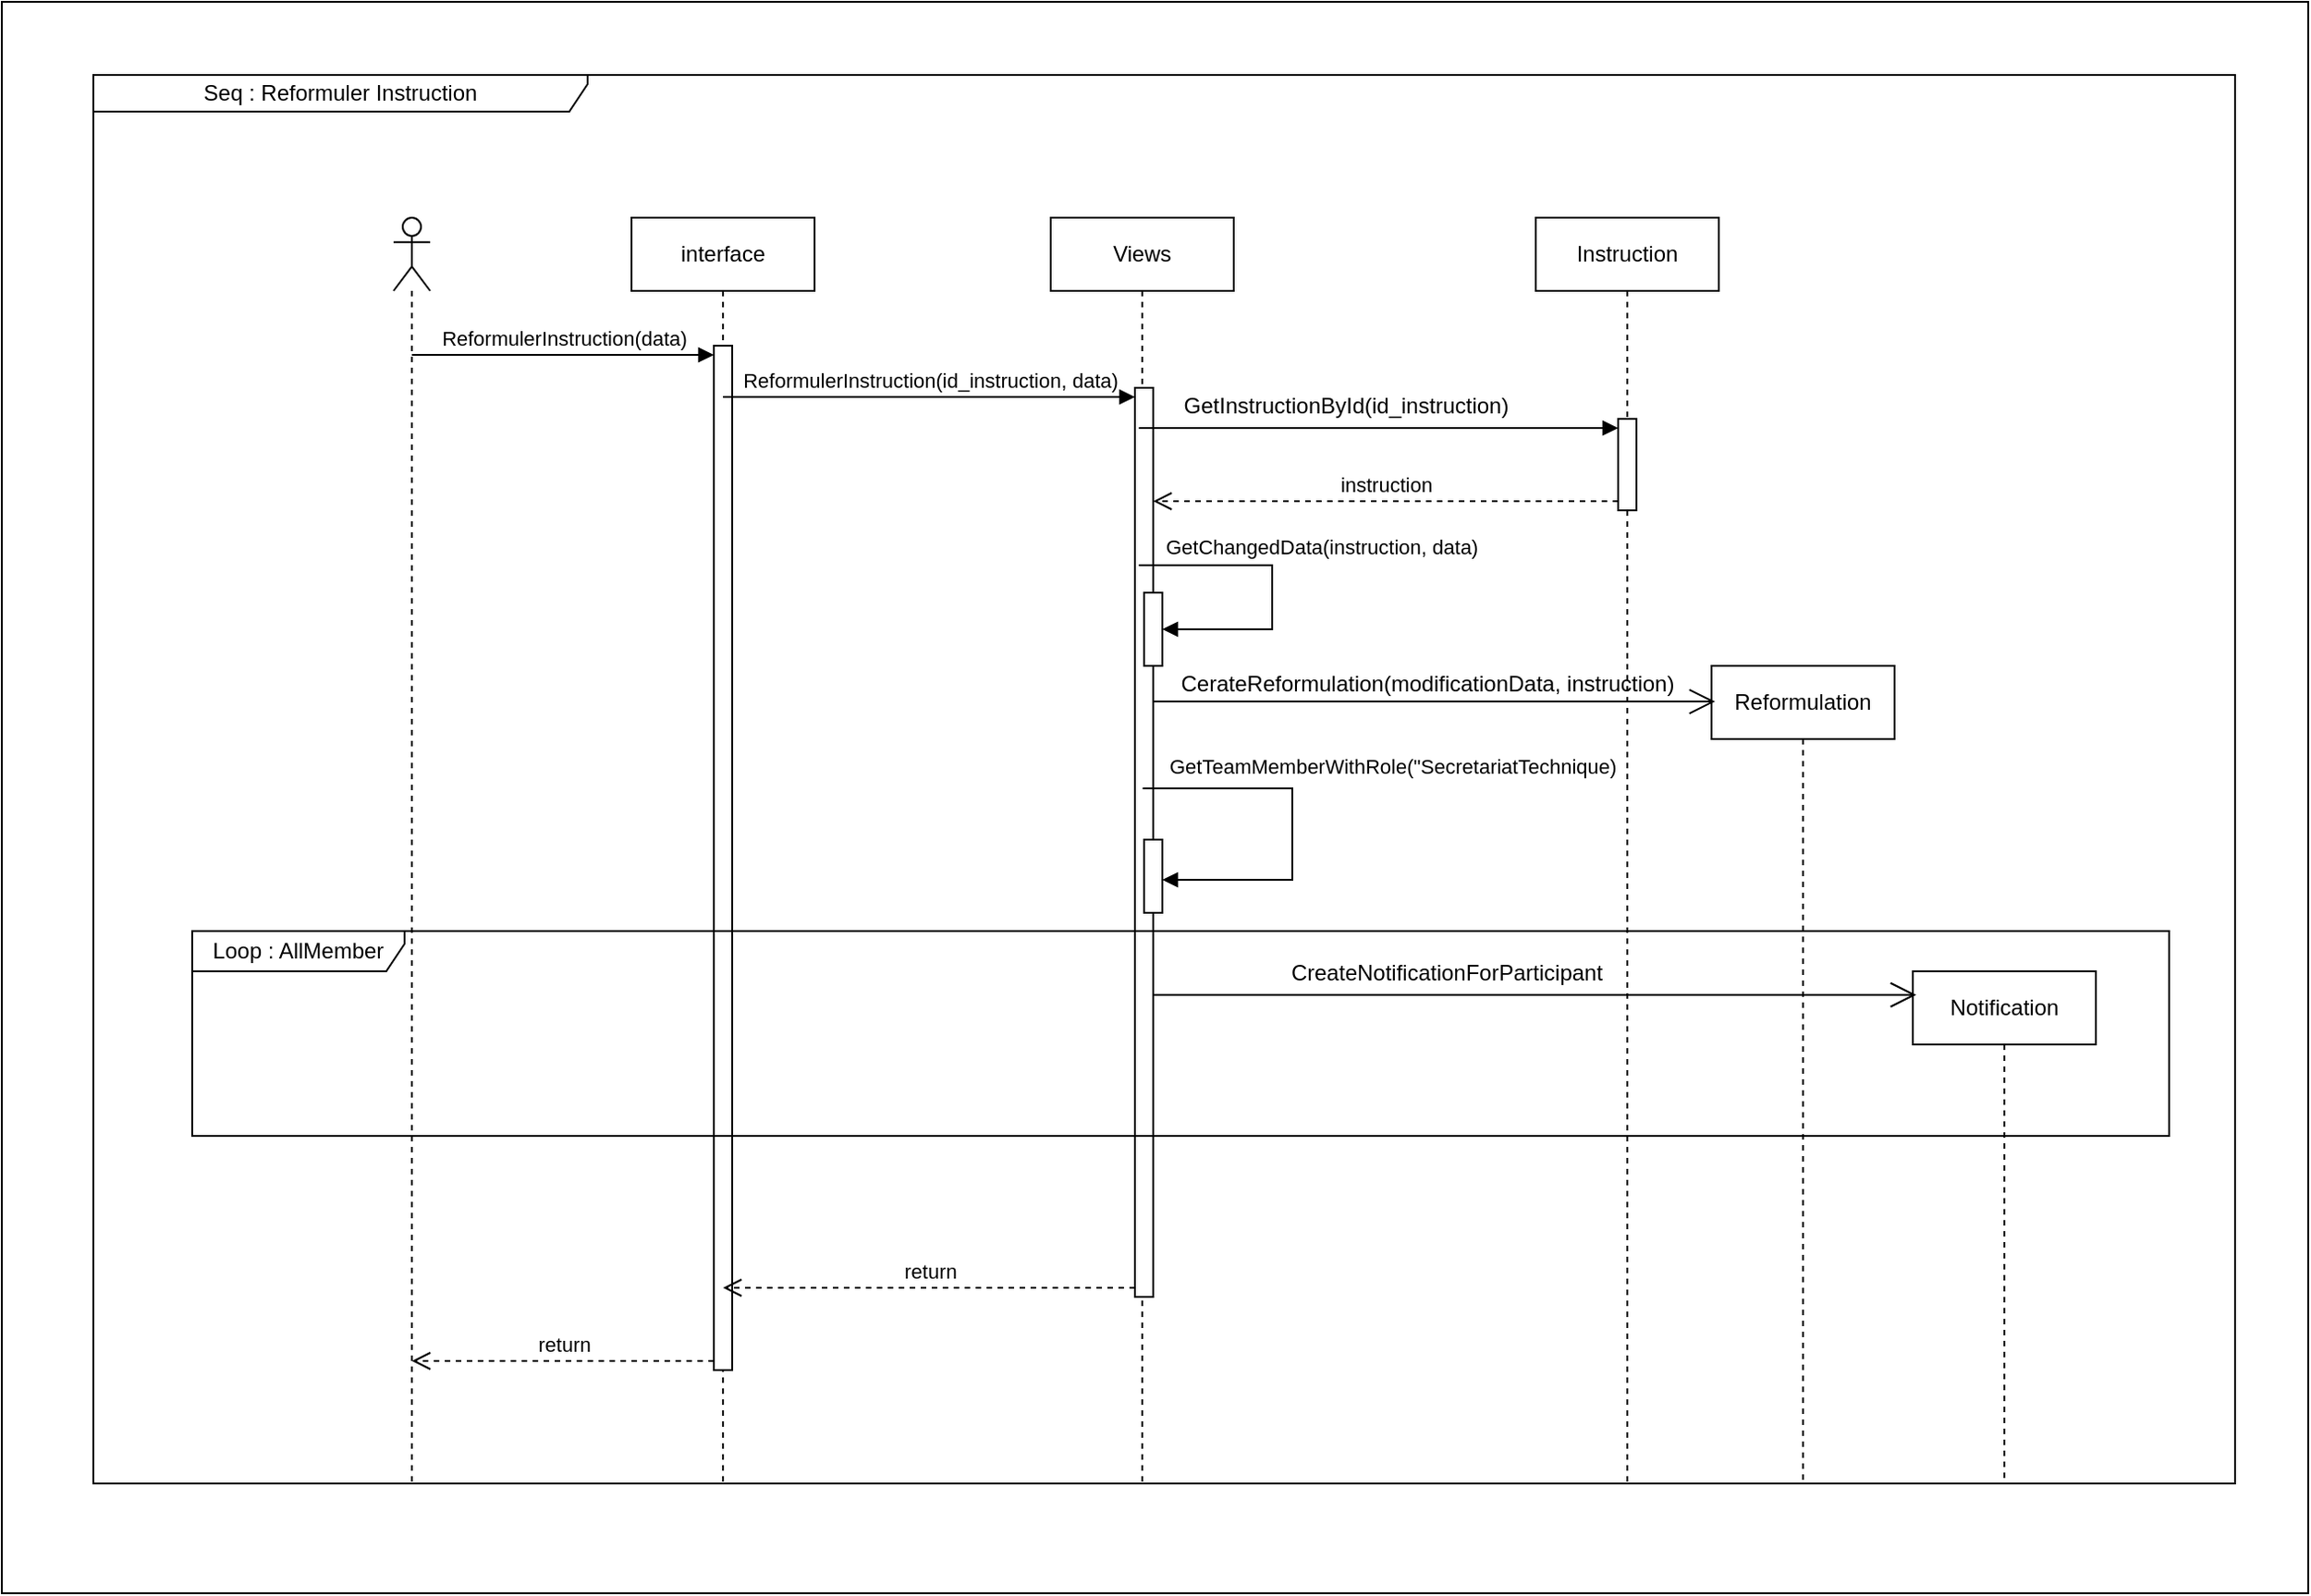<mxfile version="24.8.2">
  <diagram name="Page-1" id="2YBvvXClWsGukQMizWep">
    <mxGraphModel dx="2428" dy="1360" grid="1" gridSize="10" guides="1" tooltips="1" connect="1" arrows="1" fold="1" page="1" pageScale="1" pageWidth="3300" pageHeight="4681" math="0" shadow="0">
      <root>
        <mxCell id="0" />
        <mxCell id="1" parent="0" />
        <mxCell id="HIjrE4euWUh72Sv6LP7a-28" value="" style="rounded=0;whiteSpace=wrap;html=1;" vertex="1" parent="1">
          <mxGeometry x="410" y="280" width="1260" height="870" as="geometry" />
        </mxCell>
        <mxCell id="HIjrE4euWUh72Sv6LP7a-29" value="" style="shape=umlLifeline;perimeter=lifelinePerimeter;whiteSpace=wrap;html=1;container=1;dropTarget=0;collapsible=0;recursiveResize=0;outlineConnect=0;portConstraint=eastwest;newEdgeStyle={&quot;curved&quot;:0,&quot;rounded&quot;:0};participant=umlActor;" vertex="1" parent="1">
          <mxGeometry x="624" y="398" width="20" height="692" as="geometry" />
        </mxCell>
        <mxCell id="HIjrE4euWUh72Sv6LP7a-30" value="interface" style="shape=umlLifeline;perimeter=lifelinePerimeter;whiteSpace=wrap;html=1;container=1;dropTarget=0;collapsible=0;recursiveResize=0;outlineConnect=0;portConstraint=eastwest;newEdgeStyle={&quot;curved&quot;:0,&quot;rounded&quot;:0};" vertex="1" parent="1">
          <mxGeometry x="754" y="398" width="100" height="692" as="geometry" />
        </mxCell>
        <mxCell id="HIjrE4euWUh72Sv6LP7a-31" value="" style="html=1;points=[[0,0,0,0,5],[0,1,0,0,-5],[1,0,0,0,5],[1,1,0,0,-5]];perimeter=orthogonalPerimeter;outlineConnect=0;targetShapes=umlLifeline;portConstraint=eastwest;newEdgeStyle={&quot;curved&quot;:0,&quot;rounded&quot;:0};" vertex="1" parent="HIjrE4euWUh72Sv6LP7a-30">
          <mxGeometry x="45" y="70" width="10" height="560" as="geometry" />
        </mxCell>
        <mxCell id="HIjrE4euWUh72Sv6LP7a-32" value="Views" style="shape=umlLifeline;perimeter=lifelinePerimeter;whiteSpace=wrap;html=1;container=1;dropTarget=0;collapsible=0;recursiveResize=0;outlineConnect=0;portConstraint=eastwest;newEdgeStyle={&quot;curved&quot;:0,&quot;rounded&quot;:0};" vertex="1" parent="1">
          <mxGeometry x="983" y="398" width="100" height="692" as="geometry" />
        </mxCell>
        <mxCell id="HIjrE4euWUh72Sv6LP7a-33" value="" style="html=1;points=[[0,0,0,0,5],[0,1,0,0,-5],[1,0,0,0,5],[1,1,0,0,-5]];perimeter=orthogonalPerimeter;outlineConnect=0;targetShapes=umlLifeline;portConstraint=eastwest;newEdgeStyle={&quot;curved&quot;:0,&quot;rounded&quot;:0};" vertex="1" parent="HIjrE4euWUh72Sv6LP7a-32">
          <mxGeometry x="46" y="93" width="10" height="497" as="geometry" />
        </mxCell>
        <mxCell id="HIjrE4euWUh72Sv6LP7a-34" value="" style="html=1;points=[[0,0,0,0,5],[0,1,0,0,-5],[1,0,0,0,5],[1,1,0,0,-5]];perimeter=orthogonalPerimeter;outlineConnect=0;targetShapes=umlLifeline;portConstraint=eastwest;newEdgeStyle={&quot;curved&quot;:0,&quot;rounded&quot;:0};" vertex="1" parent="HIjrE4euWUh72Sv6LP7a-32">
          <mxGeometry x="51" y="205" width="10" height="40" as="geometry" />
        </mxCell>
        <mxCell id="HIjrE4euWUh72Sv6LP7a-35" value="GetChangedData(instruction, data)" style="html=1;align=left;spacingLeft=2;endArrow=block;rounded=0;edgeStyle=orthogonalEdgeStyle;curved=0;rounded=0;" edge="1" parent="HIjrE4euWUh72Sv6LP7a-32" target="HIjrE4euWUh72Sv6LP7a-34">
          <mxGeometry x="-0.873" y="10" relative="1" as="geometry">
            <mxPoint x="48.167" y="190" as="sourcePoint" />
            <Array as="points">
              <mxPoint x="121" y="190" />
              <mxPoint x="121" y="225" />
            </Array>
            <mxPoint as="offset" />
          </mxGeometry>
        </mxCell>
        <mxCell id="HIjrE4euWUh72Sv6LP7a-36" value="" style="html=1;points=[[0,0,0,0,5],[0,1,0,0,-5],[1,0,0,0,5],[1,1,0,0,-5]];perimeter=orthogonalPerimeter;outlineConnect=0;targetShapes=umlLifeline;portConstraint=eastwest;newEdgeStyle={&quot;curved&quot;:0,&quot;rounded&quot;:0};" vertex="1" parent="HIjrE4euWUh72Sv6LP7a-32">
          <mxGeometry x="51" y="340" width="10" height="40" as="geometry" />
        </mxCell>
        <mxCell id="HIjrE4euWUh72Sv6LP7a-37" value="GetTeamMemberWithRole(&quot;SecretariatTechnique)" style="html=1;align=left;spacingLeft=2;endArrow=block;rounded=0;edgeStyle=orthogonalEdgeStyle;curved=0;rounded=0;" edge="1" parent="HIjrE4euWUh72Sv6LP7a-32">
          <mxGeometry x="-0.894" y="12" relative="1" as="geometry">
            <mxPoint x="50.25" y="312" as="sourcePoint" />
            <Array as="points">
              <mxPoint x="132" y="312" />
              <mxPoint x="132" y="362" />
            </Array>
            <mxPoint x="61" y="362" as="targetPoint" />
            <mxPoint as="offset" />
          </mxGeometry>
        </mxCell>
        <mxCell id="HIjrE4euWUh72Sv6LP7a-38" value="Instruction" style="shape=umlLifeline;perimeter=lifelinePerimeter;whiteSpace=wrap;html=1;container=1;dropTarget=0;collapsible=0;recursiveResize=0;outlineConnect=0;portConstraint=eastwest;newEdgeStyle={&quot;curved&quot;:0,&quot;rounded&quot;:0};" vertex="1" parent="1">
          <mxGeometry x="1248" y="398" width="100" height="692" as="geometry" />
        </mxCell>
        <mxCell id="HIjrE4euWUh72Sv6LP7a-39" value="" style="html=1;points=[[0,0,0,0,5],[0,1,0,0,-5],[1,0,0,0,5],[1,1,0,0,-5]];perimeter=orthogonalPerimeter;outlineConnect=0;targetShapes=umlLifeline;portConstraint=eastwest;newEdgeStyle={&quot;curved&quot;:0,&quot;rounded&quot;:0};" vertex="1" parent="HIjrE4euWUh72Sv6LP7a-38">
          <mxGeometry x="45" y="110" width="10" height="50" as="geometry" />
        </mxCell>
        <mxCell id="HIjrE4euWUh72Sv6LP7a-40" value="ReformulerInstruction(data)" style="html=1;verticalAlign=bottom;endArrow=block;curved=0;rounded=0;entryX=0;entryY=0;entryDx=0;entryDy=5;" edge="1" parent="1" source="HIjrE4euWUh72Sv6LP7a-29" target="HIjrE4euWUh72Sv6LP7a-31">
          <mxGeometry relative="1" as="geometry">
            <mxPoint x="744" y="523" as="sourcePoint" />
          </mxGeometry>
        </mxCell>
        <mxCell id="HIjrE4euWUh72Sv6LP7a-41" value="return" style="html=1;verticalAlign=bottom;endArrow=open;dashed=1;endSize=8;curved=0;rounded=0;exitX=0;exitY=1;exitDx=0;exitDy=-5;" edge="1" parent="1" source="HIjrE4euWUh72Sv6LP7a-31" target="HIjrE4euWUh72Sv6LP7a-29">
          <mxGeometry relative="1" as="geometry">
            <mxPoint x="744" y="593" as="targetPoint" />
          </mxGeometry>
        </mxCell>
        <mxCell id="HIjrE4euWUh72Sv6LP7a-42" value="ReformulerInstruction(id_instruction, data)" style="html=1;verticalAlign=bottom;endArrow=block;curved=0;rounded=0;entryX=0;entryY=0;entryDx=0;entryDy=5;" edge="1" parent="1" source="HIjrE4euWUh72Sv6LP7a-30" target="HIjrE4euWUh72Sv6LP7a-33">
          <mxGeometry relative="1" as="geometry">
            <mxPoint x="854" y="503" as="sourcePoint" />
          </mxGeometry>
        </mxCell>
        <mxCell id="HIjrE4euWUh72Sv6LP7a-43" value="return" style="html=1;verticalAlign=bottom;endArrow=open;dashed=1;endSize=8;curved=0;rounded=0;exitX=0;exitY=1;exitDx=0;exitDy=-5;" edge="1" parent="1" source="HIjrE4euWUh72Sv6LP7a-33" target="HIjrE4euWUh72Sv6LP7a-30">
          <mxGeometry relative="1" as="geometry">
            <mxPoint x="854" y="573" as="targetPoint" />
          </mxGeometry>
        </mxCell>
        <mxCell id="HIjrE4euWUh72Sv6LP7a-44" value="" style="html=1;verticalAlign=bottom;endArrow=block;curved=0;rounded=0;entryX=0;entryY=0;entryDx=0;entryDy=5;" edge="1" parent="1" target="HIjrE4euWUh72Sv6LP7a-39">
          <mxGeometry relative="1" as="geometry">
            <mxPoint x="1031.167" y="513" as="sourcePoint" />
          </mxGeometry>
        </mxCell>
        <mxCell id="HIjrE4euWUh72Sv6LP7a-45" value="instruction" style="html=1;verticalAlign=bottom;endArrow=open;dashed=1;endSize=8;curved=0;rounded=0;exitX=0;exitY=1;exitDx=0;exitDy=-5;" edge="1" parent="1" source="HIjrE4euWUh72Sv6LP7a-39" target="HIjrE4euWUh72Sv6LP7a-33">
          <mxGeometry relative="1" as="geometry">
            <mxPoint x="1004" y="613" as="targetPoint" />
          </mxGeometry>
        </mxCell>
        <mxCell id="HIjrE4euWUh72Sv6LP7a-46" value="GetInstructionById(id_instruction)" style="text;html=1;align=center;verticalAlign=middle;resizable=0;points=[];autosize=1;strokeColor=none;fillColor=none;" vertex="1" parent="1">
          <mxGeometry x="1044" y="486" width="200" height="30" as="geometry" />
        </mxCell>
        <mxCell id="HIjrE4euWUh72Sv6LP7a-47" value="Reformulation" style="shape=umlLifeline;perimeter=lifelinePerimeter;whiteSpace=wrap;html=1;container=1;dropTarget=0;collapsible=0;recursiveResize=0;outlineConnect=0;portConstraint=eastwest;newEdgeStyle={&quot;curved&quot;:0,&quot;rounded&quot;:0};" vertex="1" parent="1">
          <mxGeometry x="1344" y="643" width="100" height="447" as="geometry" />
        </mxCell>
        <mxCell id="HIjrE4euWUh72Sv6LP7a-48" value="" style="endArrow=open;endFill=1;endSize=12;html=1;rounded=0;entryX=0.02;entryY=0.068;entryDx=0;entryDy=0;entryPerimeter=0;" edge="1" parent="1">
          <mxGeometry width="160" relative="1" as="geometry">
            <mxPoint x="1039" y="662.54" as="sourcePoint" />
            <mxPoint x="1346.0" y="662.54" as="targetPoint" />
          </mxGeometry>
        </mxCell>
        <mxCell id="HIjrE4euWUh72Sv6LP7a-49" value="CerateReformulation(modificationData, instruction)" style="text;html=1;align=center;verticalAlign=middle;whiteSpace=wrap;rounded=0;" vertex="1" parent="1">
          <mxGeometry x="1044" y="638" width="290" height="30" as="geometry" />
        </mxCell>
        <mxCell id="HIjrE4euWUh72Sv6LP7a-50" value="Loop : AllMember" style="shape=umlFrame;whiteSpace=wrap;html=1;pointerEvents=0;width=116;height=22;" vertex="1" parent="1">
          <mxGeometry x="514" y="788" width="1080" height="112" as="geometry" />
        </mxCell>
        <mxCell id="HIjrE4euWUh72Sv6LP7a-51" value="Notification" style="shape=umlLifeline;perimeter=lifelinePerimeter;whiteSpace=wrap;html=1;container=1;dropTarget=0;collapsible=0;recursiveResize=0;outlineConnect=0;portConstraint=eastwest;newEdgeStyle={&quot;curved&quot;:0,&quot;rounded&quot;:0};" vertex="1" parent="1">
          <mxGeometry x="1454" y="810" width="100" height="280" as="geometry" />
        </mxCell>
        <mxCell id="HIjrE4euWUh72Sv6LP7a-52" value="" style="endArrow=open;endFill=1;endSize=12;html=1;rounded=0;entryX=0.019;entryY=0.046;entryDx=0;entryDy=0;entryPerimeter=0;" edge="1" parent="1" source="HIjrE4euWUh72Sv6LP7a-33" target="HIjrE4euWUh72Sv6LP7a-51">
          <mxGeometry width="160" relative="1" as="geometry">
            <mxPoint x="1094" y="833" as="sourcePoint" />
            <mxPoint x="1254" y="833" as="targetPoint" />
          </mxGeometry>
        </mxCell>
        <mxCell id="HIjrE4euWUh72Sv6LP7a-53" value="&lt;span style=&quot;font-weight: normal;&quot;&gt;CreateNotificationForParticipant&lt;/span&gt;" style="text;align=center;fontStyle=1;verticalAlign=middle;spacingLeft=3;spacingRight=3;strokeColor=none;rotatable=0;points=[[0,0.5],[1,0.5]];portConstraint=eastwest;html=1;" vertex="1" parent="1">
          <mxGeometry x="1104" y="798" width="190" height="26" as="geometry" />
        </mxCell>
        <mxCell id="HIjrE4euWUh72Sv6LP7a-54" value="Seq : Reformuler Instruction" style="shape=umlFrame;whiteSpace=wrap;html=1;pointerEvents=0;recursiveResize=0;container=1;collapsible=0;width=270;height=20;" vertex="1" parent="1">
          <mxGeometry x="460" y="320" width="1170" height="770" as="geometry" />
        </mxCell>
      </root>
    </mxGraphModel>
  </diagram>
</mxfile>
